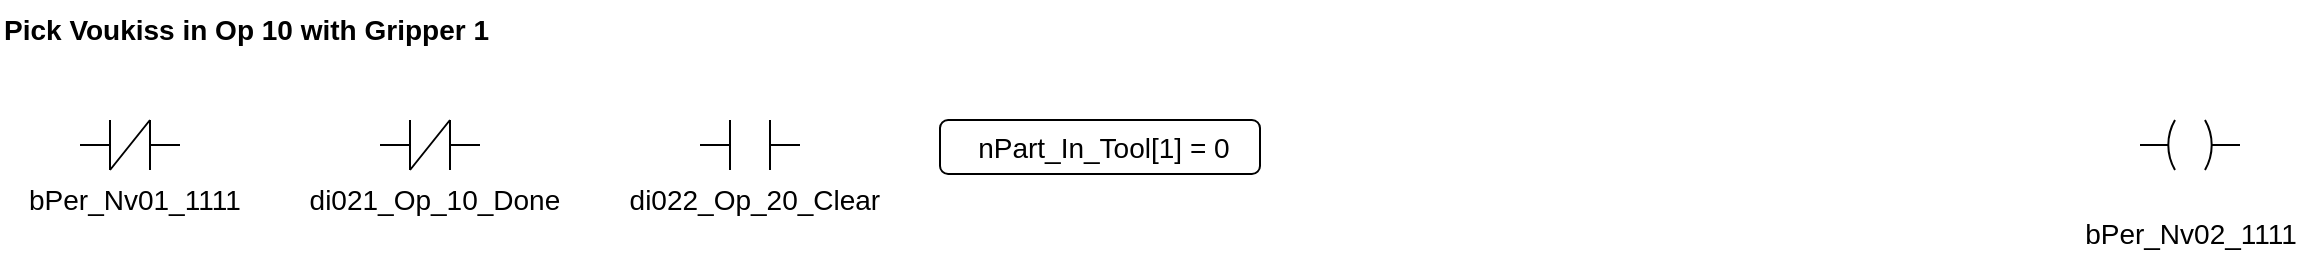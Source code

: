 <mxfile version="20.7.4" type="device"><diagram id="4HMSQom9wyiTuamqigCM" name="Page-1"><mxGraphModel dx="1050" dy="621" grid="1" gridSize="10" guides="1" tooltips="1" connect="1" arrows="1" fold="1" page="1" pageScale="1" pageWidth="1169" pageHeight="827" math="0" shadow="0"><root><mxCell id="0"/><mxCell id="1" parent="0"/><mxCell id="rZ0cR3qtqWl7q_tnzlcr-1" value="Pick Voukiss in Op 10 with Gripper 1" style="text;whiteSpace=wrap;html=1;fontStyle=1;fontSize=14;" parent="1" vertex="1"><mxGeometry width="320" height="40" as="geometry"/></mxCell><mxCell id="rZ0cR3qtqWl7q_tnzlcr-2" value="&amp;nbsp;di021_Op_10_Done" style="pointerEvents=1;verticalLabelPosition=bottom;shadow=0;dashed=0;align=center;html=1;verticalAlign=top;shape=mxgraph.electrical.plc_ladder.not_contact;fontSize=14;" parent="1" vertex="1"><mxGeometry x="190" y="60" width="50" height="25" as="geometry"/></mxCell><mxCell id="rZ0cR3qtqWl7q_tnzlcr-3" value="&amp;nbsp;di022_Op_20_Clear" style="pointerEvents=1;verticalLabelPosition=bottom;shadow=0;dashed=0;align=center;html=1;verticalAlign=top;shape=mxgraph.electrical.plc_ladder.contact;fontSize=14;" parent="1" vertex="1"><mxGeometry x="350" y="60" width="50" height="25" as="geometry"/></mxCell><mxCell id="rZ0cR3qtqWl7q_tnzlcr-4" value="&amp;nbsp;nPart_In_Tool[1] = 0" style="rounded=1;whiteSpace=wrap;html=1;fontSize=14;" parent="1" vertex="1"><mxGeometry x="470" y="60" width="160" height="27" as="geometry"/></mxCell><mxCell id="rZ0cR3qtqWl7q_tnzlcr-5" value="&lt;br/&gt;bPer_Nv02_1111" style="pointerEvents=1;verticalLabelPosition=bottom;shadow=0;dashed=0;align=center;html=1;verticalAlign=top;shape=mxgraph.electrical.plc_ladder.output_1;fontSize=14;" parent="1" vertex="1"><mxGeometry x="1070" y="60" width="50" height="25" as="geometry"/></mxCell><mxCell id="pnkY0h67ll_wFgzJ3tFa-1" value="&amp;nbsp;bPer_Nv01_1111" style="pointerEvents=1;verticalLabelPosition=bottom;shadow=0;dashed=0;align=center;html=1;verticalAlign=top;shape=mxgraph.electrical.plc_ladder.not_contact;fontSize=14;fontStyle=0" parent="1" vertex="1"><mxGeometry x="40" y="60" width="50" height="25" as="geometry"/></mxCell></root></mxGraphModel></diagram></mxfile>